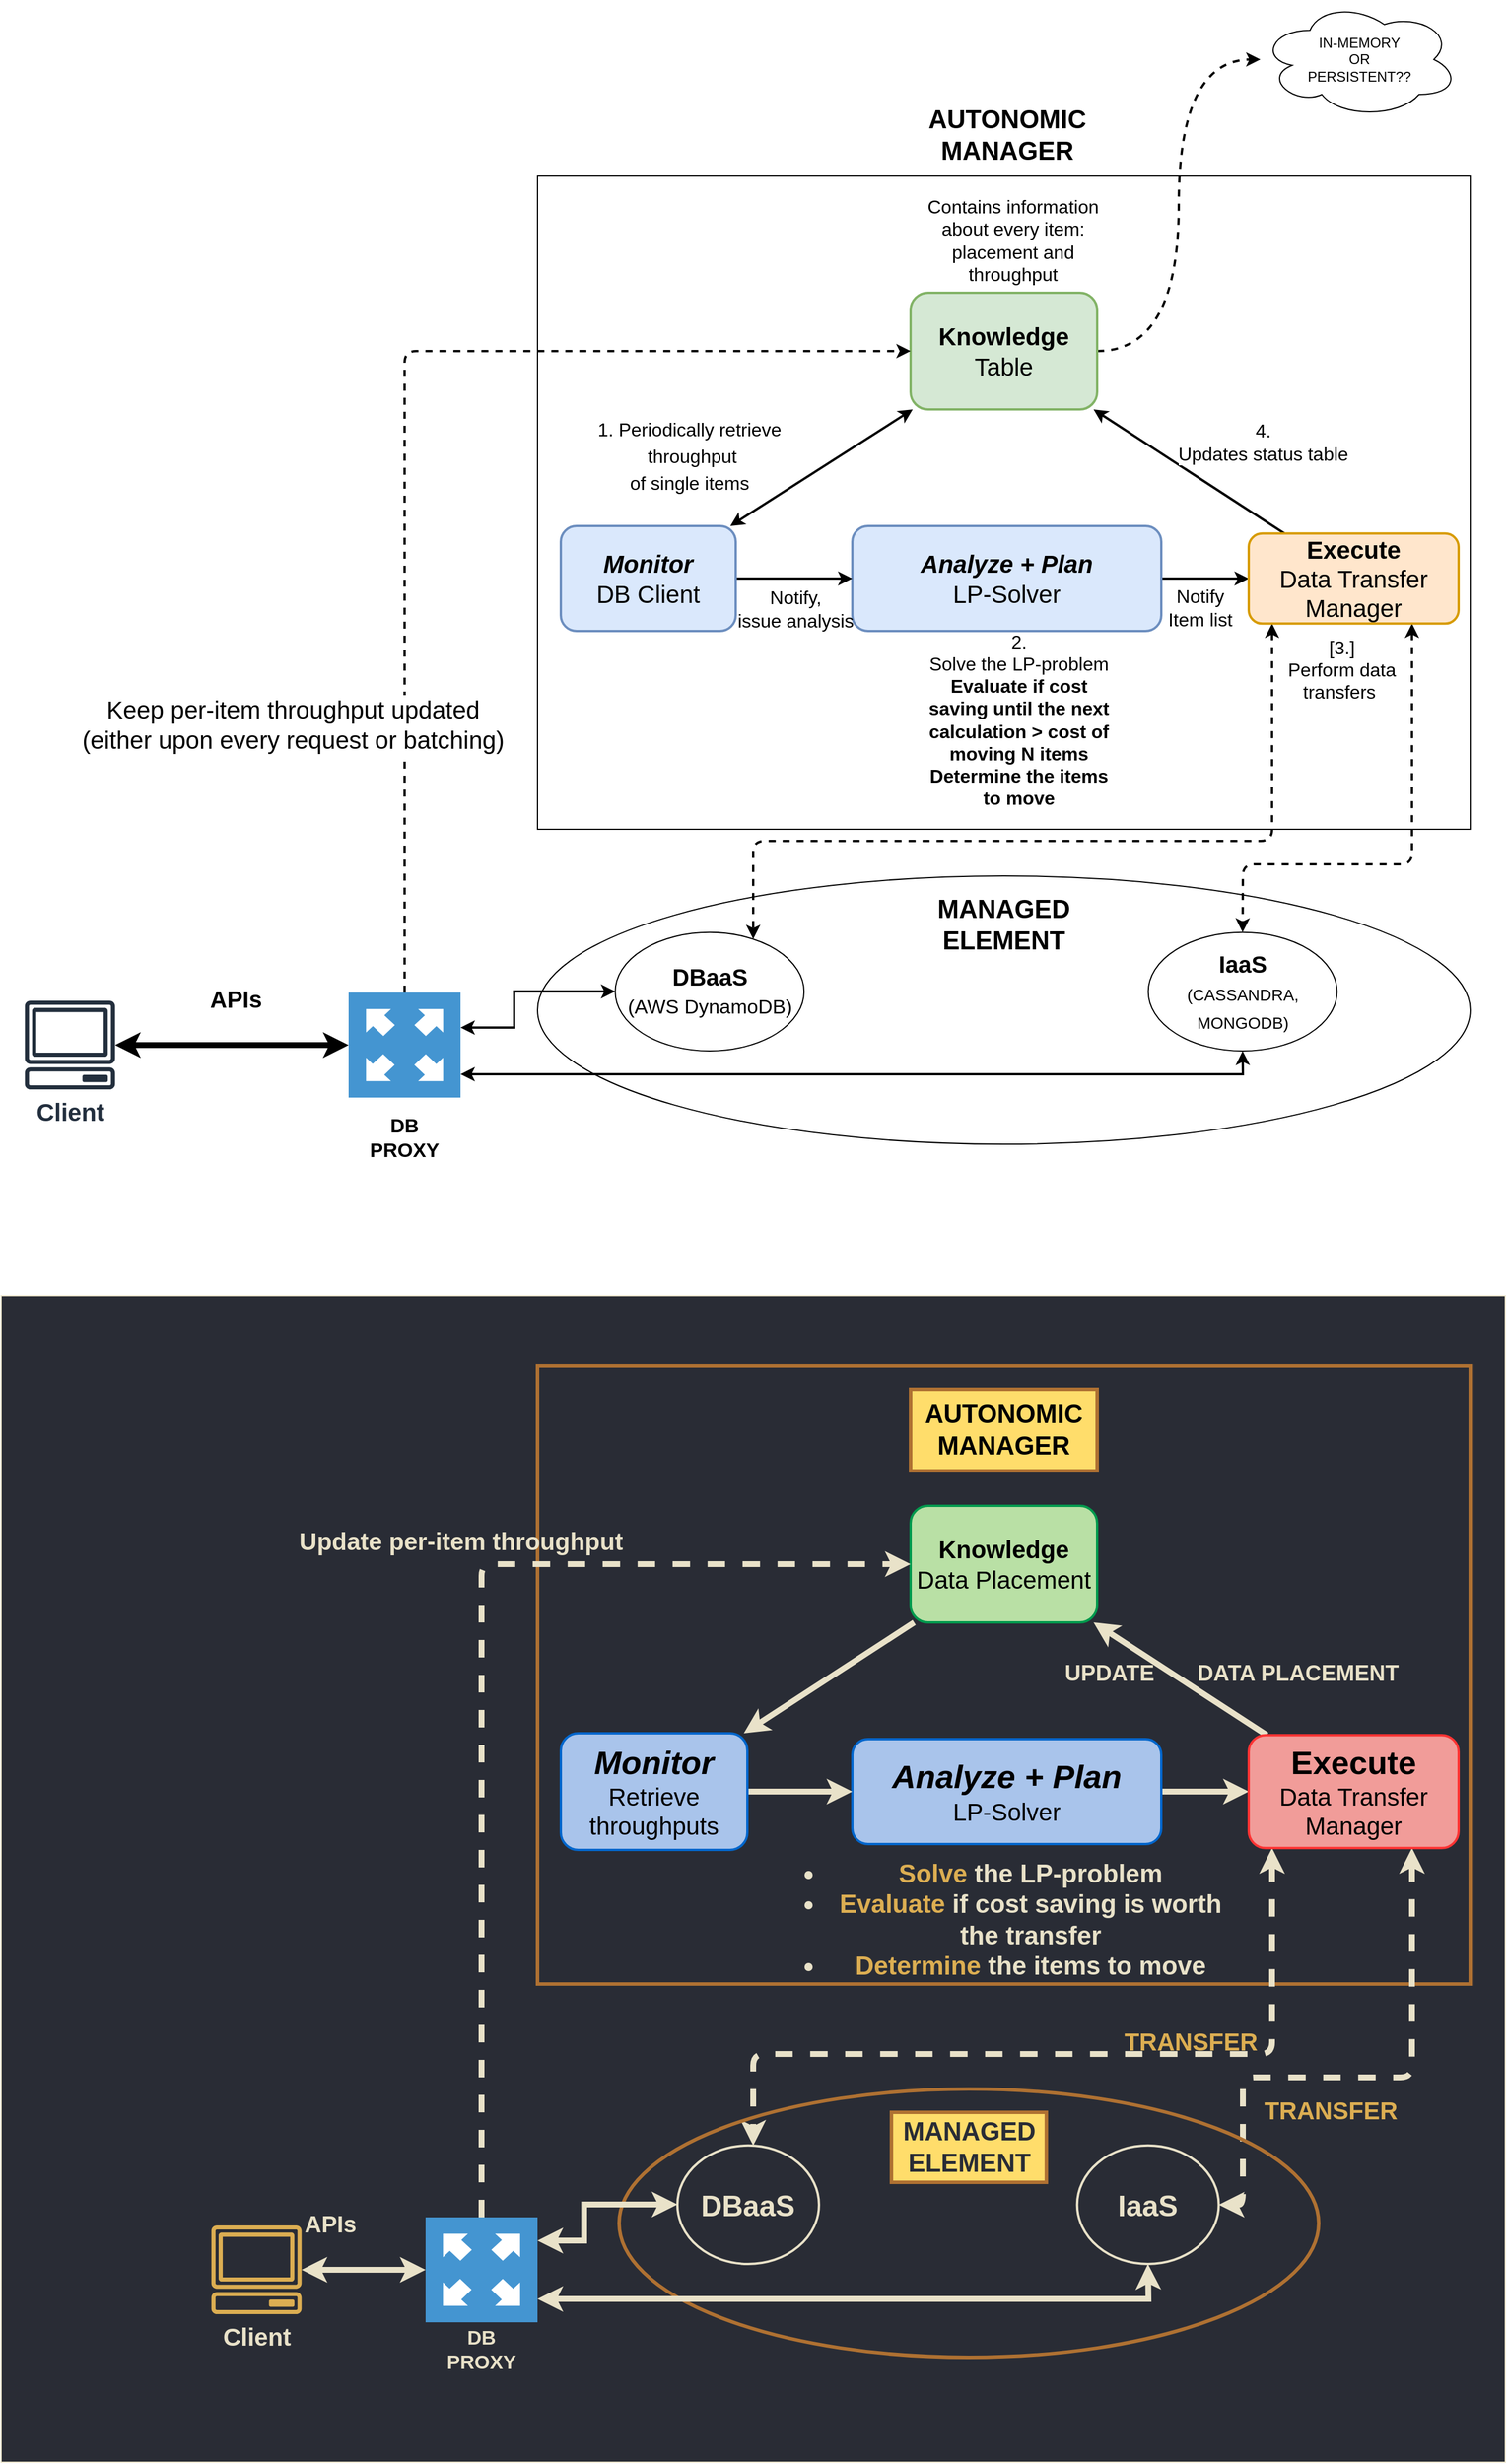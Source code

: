 <mxfile version="16.5.2" type="onedrive"><diagram id="lrR2rNukEIj7G5RSrV9o" name="Page-1"><mxGraphModel dx="2129" dy="2427" grid="1" gridSize="10" guides="1" tooltips="1" connect="1" arrows="1" fold="1" page="1" pageScale="1" pageWidth="827" pageHeight="1169" math="0" shadow="0"><root><mxCell id="0"/><mxCell id="1" parent="0"/><mxCell id="pcyYg0nIQjnkv1T9t-qN-1" value="" style="rounded=0;whiteSpace=wrap;html=1;fontColor=#E9E2C9;strokeColor=#E9E2C9;fillColor=#292c35;" vertex="1" parent="1"><mxGeometry x="290" y="850" width="1290" height="1000" as="geometry"/></mxCell><mxCell id="ZzgRP-Vs1WggRcL69bYZ-15" value="" style="rounded=0;whiteSpace=wrap;html=1;labelBackgroundColor=none;fontSize=16;fillColor=none;" parent="1" vertex="1"><mxGeometry x="750" y="-110" width="800" height="560" as="geometry"/></mxCell><mxCell id="ZzgRP-Vs1WggRcL69bYZ-9" value="" style="edgeStyle=orthogonalEdgeStyle;rounded=0;orthogonalLoop=1;jettySize=auto;html=1;fontSize=16;strokeWidth=2;" parent="1" source="ZzgRP-Vs1WggRcL69bYZ-1" target="ZzgRP-Vs1WggRcL69bYZ-7" edge="1"><mxGeometry x="0.143" y="-118" relative="1" as="geometry"><mxPoint as="offset"/></mxGeometry></mxCell><mxCell id="jntjJK7kG8X1HwVvHpfy-4" value="Notify&lt;br&gt;Item list" style="edgeLabel;html=1;align=center;verticalAlign=middle;resizable=0;points=[];fontSize=16;" parent="ZzgRP-Vs1WggRcL69bYZ-9" vertex="1" connectable="0"><mxGeometry x="-0.522" y="3" relative="1" as="geometry"><mxPoint x="15" y="28" as="offset"/></mxGeometry></mxCell><mxCell id="ZzgRP-Vs1WggRcL69bYZ-1" value="&lt;i style=&quot;font-size: 21px;&quot;&gt;&lt;b style=&quot;font-size: 21px;&quot;&gt;Analyze + Plan&lt;/b&gt;&lt;/i&gt;&lt;br style=&quot;font-size: 21px;&quot;&gt;LP-Solver" style="rounded=1;whiteSpace=wrap;html=1;fontSize=21;fillColor=#dae8fc;strokeColor=#6c8ebf;strokeWidth=2;" parent="1" vertex="1"><mxGeometry x="1020" y="190" width="265" height="90" as="geometry"/></mxCell><mxCell id="ZzgRP-Vs1WggRcL69bYZ-5" value="2.&lt;br&gt;Solve the LP-problem&lt;br&gt;&lt;b&gt;Evaluate if cost saving until the next calculation &amp;gt; cost of moving N items&lt;br&gt;Determine the items to move&lt;br&gt;&lt;/b&gt;" style="text;html=1;strokeColor=none;fillColor=none;align=center;verticalAlign=middle;whiteSpace=wrap;rounded=0;fontSize=16;" parent="1" vertex="1"><mxGeometry x="1082.5" y="282" width="160" height="148" as="geometry"/></mxCell><mxCell id="ZzgRP-Vs1WggRcL69bYZ-10" style="edgeStyle=orthogonalEdgeStyle;rounded=1;orthogonalLoop=1;jettySize=auto;html=1;fontSize=16;strokeWidth=2;dashed=1;startArrow=classic;startFill=1;" parent="1" source="ZzgRP-Vs1WggRcL69bYZ-7" target="ZzgRP-Vs1WggRcL69bYZ-4" edge="1"><mxGeometry relative="1" as="geometry"><Array as="points"><mxPoint x="1500" y="480"/><mxPoint x="1355" y="480"/></Array></mxGeometry></mxCell><mxCell id="ZzgRP-Vs1WggRcL69bYZ-11" style="edgeStyle=orthogonalEdgeStyle;rounded=1;orthogonalLoop=1;jettySize=auto;html=1;fontSize=16;strokeWidth=2;dashed=1;startArrow=classic;startFill=1;" parent="1" source="ZzgRP-Vs1WggRcL69bYZ-7" target="ZzgRP-Vs1WggRcL69bYZ-2" edge="1"><mxGeometry relative="1" as="geometry"><Array as="points"><mxPoint x="1380" y="460"/><mxPoint x="935" y="460"/></Array></mxGeometry></mxCell><mxCell id="ZzgRP-Vs1WggRcL69bYZ-16" style="rounded=0;orthogonalLoop=1;jettySize=auto;html=1;fontSize=16;strokeWidth=2;" parent="1" source="ZzgRP-Vs1WggRcL69bYZ-7" target="nt50ylGcRJU4myGWDS2k-1" edge="1"><mxGeometry relative="1" as="geometry"/></mxCell><mxCell id="ZzgRP-Vs1WggRcL69bYZ-17" value="4.&lt;br&gt;Updates status table" style="edgeLabel;html=1;align=center;verticalAlign=middle;resizable=0;points=[];fontSize=16;" parent="ZzgRP-Vs1WggRcL69bYZ-16" vertex="1" connectable="0"><mxGeometry x="-0.32" y="3" relative="1" as="geometry"><mxPoint x="39" y="-45" as="offset"/></mxGeometry></mxCell><mxCell id="ZzgRP-Vs1WggRcL69bYZ-7" value="Execute&lt;br style=&quot;font-size: 21px;&quot;&gt;&lt;span style=&quot;font-weight: normal; font-size: 21px;&quot;&gt;Data Transfer Manager&lt;/span&gt;" style="rounded=1;whiteSpace=wrap;html=1;fontSize=21;fillColor=#ffe6cc;strokeColor=#d79b00;fontStyle=1;strokeWidth=2;" parent="1" vertex="1"><mxGeometry x="1360" y="196.38" width="180" height="77.25" as="geometry"/></mxCell><mxCell id="ZzgRP-Vs1WggRcL69bYZ-8" value="[3.]&lt;br&gt;Perform data transfers&amp;nbsp;" style="text;html=1;strokeColor=none;fillColor=none;align=center;verticalAlign=middle;whiteSpace=wrap;rounded=0;fontSize=16;" parent="1" vertex="1"><mxGeometry x="1385" y="269.0" width="110" height="88" as="geometry"/></mxCell><mxCell id="wclLgQwp9fZontN2UTaG-3" style="rounded=0;orthogonalLoop=1;jettySize=auto;html=1;edgeStyle=orthogonalEdgeStyle;curved=1;dashed=1;strokeWidth=2;" parent="1" source="nt50ylGcRJU4myGWDS2k-1" target="wclLgQwp9fZontN2UTaG-2" edge="1"><mxGeometry relative="1" as="geometry"><Array as="points"><mxPoint x="1300" y="40"/><mxPoint x="1300" y="-210"/></Array></mxGeometry></mxCell><mxCell id="nt50ylGcRJU4myGWDS2k-1" value="Knowledge&lt;br&gt;&lt;span style=&quot;font-weight: normal&quot;&gt;Table&lt;/span&gt;" style="rounded=1;whiteSpace=wrap;html=1;fontSize=21;fillColor=#d5e8d4;strokeColor=#82b366;fontStyle=1;strokeWidth=2;" parent="1" vertex="1"><mxGeometry x="1070" y="-10" width="160" height="100" as="geometry"/></mxCell><mxCell id="nt50ylGcRJU4myGWDS2k-5" value="" style="endArrow=classic;startArrow=classic;html=1;rounded=0;strokeWidth=2;" parent="1" source="nt50ylGcRJU4myGWDS2k-1" target="uPHGsqsLtE4Z-jJb-KXh-1" edge="1"><mxGeometry width="50" height="50" relative="1" as="geometry"><mxPoint x="870" y="-39.04" as="sourcePoint"/><mxPoint x="920" y="-89.04" as="targetPoint"/></mxGeometry></mxCell><mxCell id="jntjJK7kG8X1HwVvHpfy-2" value="&lt;font style=&quot;font-size: 16px&quot;&gt;1. Periodically retrieve&lt;br&gt;&amp;nbsp;throughput &lt;br&gt;of single items&lt;/font&gt;" style="edgeLabel;html=1;align=center;verticalAlign=middle;resizable=0;points=[];fontSize=19;labelBackgroundColor=none;" parent="nt50ylGcRJU4myGWDS2k-5" vertex="1" connectable="0"><mxGeometry x="0.216" relative="1" as="geometry"><mxPoint x="-97" y="-21" as="offset"/></mxGeometry></mxCell><mxCell id="nt50ylGcRJU4myGWDS2k-8" value="" style="group" parent="1" vertex="1" connectable="0"><mxGeometry x="750" y="490" width="800" height="230" as="geometry"/></mxCell><mxCell id="nt50ylGcRJU4myGWDS2k-6" value="" style="ellipse;whiteSpace=wrap;html=1;fillColor=none;" parent="nt50ylGcRJU4myGWDS2k-8" vertex="1"><mxGeometry width="800" height="230" as="geometry"/></mxCell><mxCell id="ZzgRP-Vs1WggRcL69bYZ-2" value="DBaaS&lt;br&gt;&lt;span style=&quot;font-weight: normal&quot;&gt;&lt;font style=&quot;font-size: 17px&quot;&gt;(AWS DynamoDB)&lt;/font&gt;&lt;/span&gt;" style="ellipse;whiteSpace=wrap;html=1;fontSize=20;fontStyle=1" parent="nt50ylGcRJU4myGWDS2k-8" vertex="1"><mxGeometry x="66.67" y="48.42" width="161.9" height="101.58" as="geometry"/></mxCell><mxCell id="ZzgRP-Vs1WggRcL69bYZ-4" value="IaaS&lt;br&gt;&lt;span style=&quot;font-weight: normal&quot;&gt;&lt;font style=&quot;font-size: 14px&quot;&gt;(CASSANDRA, MONGODB)&lt;/font&gt;&lt;/span&gt;" style="ellipse;whiteSpace=wrap;html=1;fontSize=20;fontStyle=1" parent="nt50ylGcRJU4myGWDS2k-8" vertex="1"><mxGeometry x="523.81" y="48.42" width="161.9" height="101.58" as="geometry"/></mxCell><mxCell id="nt50ylGcRJU4myGWDS2k-7" value="MANAGED ELEMENT" style="text;html=1;strokeColor=none;fillColor=none;align=center;verticalAlign=middle;whiteSpace=wrap;rounded=0;fontStyle=1;fontSize=22;" parent="nt50ylGcRJU4myGWDS2k-8" vertex="1"><mxGeometry x="342.857" width="114.286" height="84.737" as="geometry"/></mxCell><mxCell id="nt50ylGcRJU4myGWDS2k-10" value="AUTONOMIC MANAGER" style="text;html=1;strokeColor=none;fillColor=none;align=center;verticalAlign=middle;whiteSpace=wrap;rounded=0;fontStyle=1;fontSize=22;" parent="1" vertex="1"><mxGeometry x="1092.5" y="-180.0" width="120" height="70" as="geometry"/></mxCell><mxCell id="nt50ylGcRJU4myGWDS2k-12" style="edgeStyle=orthogonalEdgeStyle;rounded=0;orthogonalLoop=1;jettySize=auto;html=1;fontSize=17;strokeWidth=2;startArrow=classic;startFill=1;" parent="1" source="nt50ylGcRJU4myGWDS2k-11" target="ZzgRP-Vs1WggRcL69bYZ-2" edge="1"><mxGeometry relative="1" as="geometry"><Array as="points"><mxPoint x="730" y="620"/><mxPoint x="730" y="589"/></Array></mxGeometry></mxCell><mxCell id="jntjJK7kG8X1HwVvHpfy-10" style="edgeStyle=none;rounded=1;orthogonalLoop=1;jettySize=auto;html=1;dashed=1;fontSize=20;startArrow=none;startFill=0;strokeWidth=2;" parent="1" source="nt50ylGcRJU4myGWDS2k-11" target="nt50ylGcRJU4myGWDS2k-1" edge="1"><mxGeometry relative="1" as="geometry"><Array as="points"><mxPoint x="636" y="40"/></Array></mxGeometry></mxCell><mxCell id="jntjJK7kG8X1HwVvHpfy-11" value="Keep per-item throughput updated &lt;br&gt;(either upon every request or batching)" style="edgeLabel;html=1;align=center;verticalAlign=middle;resizable=0;points=[];fontSize=21;" parent="jntjJK7kG8X1HwVvHpfy-10" vertex="1" connectable="0"><mxGeometry x="-0.558" y="-3" relative="1" as="geometry"><mxPoint x="-99" y="-13" as="offset"/></mxGeometry></mxCell><mxCell id="RBYL22qQ0BkI3-CZYju8-2" style="edgeStyle=orthogonalEdgeStyle;rounded=0;orthogonalLoop=1;jettySize=auto;html=1;startArrow=classic;startFill=1;strokeWidth=2;" parent="1" source="nt50ylGcRJU4myGWDS2k-11" target="ZzgRP-Vs1WggRcL69bYZ-4" edge="1"><mxGeometry relative="1" as="geometry"><Array as="points"><mxPoint x="636" y="660"/><mxPoint x="1355" y="660"/></Array></mxGeometry></mxCell><mxCell id="nt50ylGcRJU4myGWDS2k-11" value="" style="pointerEvents=1;shadow=0;dashed=0;html=1;strokeColor=none;fillColor=#4495D1;labelPosition=center;verticalLabelPosition=bottom;verticalAlign=top;align=center;outlineConnect=0;shape=mxgraph.veeam.2d.proxy_appliance;fontSize=17;" parent="1" vertex="1"><mxGeometry x="588" y="590" width="96" height="90" as="geometry"/></mxCell><mxCell id="nt50ylGcRJU4myGWDS2k-15" value="DB PROXY" style="text;html=1;strokeColor=none;fillColor=none;align=center;verticalAlign=middle;whiteSpace=wrap;rounded=0;shadow=1;fontSize=17;fontStyle=1" parent="1" vertex="1"><mxGeometry x="606" y="700" width="60" height="30" as="geometry"/></mxCell><mxCell id="jntjJK7kG8X1HwVvHpfy-3" style="edgeStyle=orthogonalEdgeStyle;rounded=0;orthogonalLoop=1;jettySize=auto;html=1;fontSize=16;strokeWidth=2;" parent="1" source="uPHGsqsLtE4Z-jJb-KXh-1" target="ZzgRP-Vs1WggRcL69bYZ-1" edge="1"><mxGeometry relative="1" as="geometry"/></mxCell><mxCell id="jntjJK7kG8X1HwVvHpfy-5" value="Notify,&lt;br&gt;issue analysis" style="edgeLabel;html=1;align=center;verticalAlign=middle;resizable=0;points=[];fontSize=16;labelBackgroundColor=none;" parent="jntjJK7kG8X1HwVvHpfy-3" vertex="1" connectable="0"><mxGeometry x="0.006" y="-1" relative="1" as="geometry"><mxPoint y="25" as="offset"/></mxGeometry></mxCell><mxCell id="uPHGsqsLtE4Z-jJb-KXh-1" value="&lt;i style=&quot;font-size: 21px;&quot;&gt;&lt;b style=&quot;font-size: 21px;&quot;&gt;Monitor&lt;/b&gt;&lt;/i&gt;&lt;br style=&quot;font-size: 21px;&quot;&gt;DB Client" style="rounded=1;whiteSpace=wrap;html=1;fontSize=21;fillColor=#dae8fc;strokeColor=#6c8ebf;strokeWidth=2;" parent="1" vertex="1"><mxGeometry x="770" y="190" width="150" height="90" as="geometry"/></mxCell><mxCell id="jntjJK7kG8X1HwVvHpfy-6" value="Contains information about every item: placement and throughput" style="text;html=1;strokeColor=none;fillColor=none;align=center;verticalAlign=middle;whiteSpace=wrap;rounded=0;labelBackgroundColor=none;fontSize=16;" parent="1" vertex="1"><mxGeometry x="1082.5" y="-100" width="150" height="90" as="geometry"/></mxCell><mxCell id="jntjJK7kG8X1HwVvHpfy-7" value="" style="endArrow=classic;startArrow=classic;html=1;rounded=0;startFill=1;strokeWidth=5;" parent="1" source="RBYL22qQ0BkI3-CZYju8-8" target="nt50ylGcRJU4myGWDS2k-11" edge="1"><mxGeometry width="50" height="50" relative="1" as="geometry"><mxPoint x="390" y="635" as="sourcePoint"/><mxPoint x="318.004" y="692" as="targetPoint"/><Array as="points"/></mxGeometry></mxCell><mxCell id="jntjJK7kG8X1HwVvHpfy-9" value="APIs" style="edgeLabel;html=1;align=center;verticalAlign=middle;resizable=0;points=[];fontSize=20;fontStyle=1" parent="jntjJK7kG8X1HwVvHpfy-7" vertex="1" connectable="0"><mxGeometry x="0.669" y="5" relative="1" as="geometry"><mxPoint x="-64" y="-35" as="offset"/></mxGeometry></mxCell><mxCell id="RBYL22qQ0BkI3-CZYju8-8" value="&lt;b&gt;&lt;font style=&quot;font-size: 21px&quot;&gt;Client&lt;/font&gt;&lt;/b&gt;" style="sketch=0;outlineConnect=0;fontColor=#232F3E;gradientColor=none;fillColor=#232F3D;strokeColor=none;dashed=0;verticalLabelPosition=bottom;verticalAlign=top;align=center;html=1;fontSize=12;fontStyle=0;aspect=fixed;pointerEvents=1;shape=mxgraph.aws4.client;" parent="1" vertex="1"><mxGeometry x="310" y="597" width="78" height="76" as="geometry"/></mxCell><mxCell id="wclLgQwp9fZontN2UTaG-2" value="IN-MEMORY&lt;br&gt;OR&lt;br&gt;PERSISTENT??" style="ellipse;shape=cloud;whiteSpace=wrap;html=1;labelBackgroundColor=none;" parent="1" vertex="1"><mxGeometry x="1370" y="-260" width="170" height="100" as="geometry"/></mxCell><mxCell id="4vJwRePP6-wsJcuAtQkJ-1" value="" style="rounded=0;whiteSpace=wrap;html=1;labelBackgroundColor=none;fontSize=16;fillColor=none;fontColor=#e9e2c9;strokeColor=#AF7132;strokeWidth=3;" parent="1" vertex="1"><mxGeometry x="750" y="910" width="800" height="530" as="geometry"/></mxCell><mxCell id="4vJwRePP6-wsJcuAtQkJ-2" value="" style="edgeStyle=orthogonalEdgeStyle;rounded=0;orthogonalLoop=1;jettySize=auto;html=1;fontSize=16;strokeWidth=5;fontColor=#e9e2c9;strokeColor=#e9e2c9;" parent="1" source="4vJwRePP6-wsJcuAtQkJ-4" target="4vJwRePP6-wsJcuAtQkJ-10" edge="1"><mxGeometry x="0.143" y="-118" relative="1" as="geometry"><mxPoint as="offset"/></mxGeometry></mxCell><mxCell id="4vJwRePP6-wsJcuAtQkJ-4" value="&lt;font style=&quot;font-size: 28px&quot;&gt;&lt;i&gt;&lt;b&gt;Analyze + Plan&lt;/b&gt;&lt;/i&gt;&lt;br&gt;&lt;/font&gt;LP-Solver" style="rounded=1;whiteSpace=wrap;html=1;fontSize=21;fillColor=#A9C4EB;strokeColor=#0066CC;strokeWidth=2;" parent="1" vertex="1"><mxGeometry x="1020" y="1230" width="265" height="90" as="geometry"/></mxCell><mxCell id="4vJwRePP6-wsJcuAtQkJ-5" value="&lt;ul&gt;&lt;li&gt;&lt;b&gt;&lt;font color=&quot;#dcae52&quot;&gt;Solve&lt;/font&gt; the LP-problem&lt;br&gt;&lt;/b&gt;&lt;/li&gt;&lt;li&gt;&lt;b&gt;&lt;font color=&quot;#dcae52&quot;&gt;Evaluate&lt;/font&gt; if cost saving is worth the transfer&lt;/b&gt;&lt;br&gt;&lt;/li&gt;&lt;li&gt;&lt;b&gt;&lt;font color=&quot;#dcae52&quot;&gt;Determine&lt;/font&gt; the items to move&lt;/b&gt;&lt;br&gt;&lt;/li&gt;&lt;/ul&gt;" style="text;html=1;strokeColor=none;fillColor=none;align=center;verticalAlign=middle;whiteSpace=wrap;rounded=0;fontSize=22;fontColor=#e9e2c9;" parent="1" vertex="1"><mxGeometry x="957.5" y="1330" width="390" height="110" as="geometry"/></mxCell><mxCell id="4vJwRePP6-wsJcuAtQkJ-6" style="edgeStyle=orthogonalEdgeStyle;rounded=1;orthogonalLoop=1;jettySize=auto;html=1;fontSize=16;strokeWidth=5;dashed=1;startArrow=classic;startFill=1;fontColor=#e9e2c9;strokeColor=#e9e2c9;" parent="1" source="4vJwRePP6-wsJcuAtQkJ-10" target="4vJwRePP6-wsJcuAtQkJ-19" edge="1"><mxGeometry relative="1" as="geometry"><Array as="points"><mxPoint x="1500" y="1520"/><mxPoint x="1355" y="1520"/></Array></mxGeometry></mxCell><mxCell id="4vJwRePP6-wsJcuAtQkJ-38" value="TRANSFER" style="edgeLabel;html=1;align=center;verticalAlign=middle;resizable=0;points=[];fontSize=21;fontColor=#DCAE52;labelBackgroundColor=none;fontStyle=1" parent="4vJwRePP6-wsJcuAtQkJ-6" vertex="1" connectable="0"><mxGeometry x="-0.664" y="-1" relative="1" as="geometry"><mxPoint x="-69" y="145" as="offset"/></mxGeometry></mxCell><mxCell id="4vJwRePP6-wsJcuAtQkJ-7" style="edgeStyle=orthogonalEdgeStyle;rounded=1;orthogonalLoop=1;jettySize=auto;html=1;fontSize=16;strokeWidth=5;dashed=1;startArrow=classic;startFill=1;fontColor=#e9e2c9;strokeColor=#e9e2c9;" parent="1" source="4vJwRePP6-wsJcuAtQkJ-10" target="4vJwRePP6-wsJcuAtQkJ-18" edge="1"><mxGeometry relative="1" as="geometry"><Array as="points"><mxPoint x="1380" y="1500"/><mxPoint x="935" y="1500"/></Array></mxGeometry></mxCell><mxCell id="4vJwRePP6-wsJcuAtQkJ-37" value="TRANSFER" style="edgeLabel;html=1;align=center;verticalAlign=middle;resizable=0;points=[];fontSize=21;fontColor=#DCAE52;labelBackgroundColor=none;fontStyle=1" parent="4vJwRePP6-wsJcuAtQkJ-7" vertex="1" connectable="0"><mxGeometry x="-0.798" y="-3" relative="1" as="geometry"><mxPoint x="-67" y="95" as="offset"/></mxGeometry></mxCell><mxCell id="4vJwRePP6-wsJcuAtQkJ-8" style="rounded=0;orthogonalLoop=1;jettySize=auto;html=1;fontSize=16;strokeWidth=5;fontColor=#e9e2c9;strokeColor=#e9e2c9;" parent="1" source="4vJwRePP6-wsJcuAtQkJ-10" target="4vJwRePP6-wsJcuAtQkJ-13" edge="1"><mxGeometry relative="1" as="geometry"/></mxCell><mxCell id="4vJwRePP6-wsJcuAtQkJ-36" value="UPDATE &amp;nbsp; &amp;nbsp; &amp;nbsp; DATA PLACEMENT" style="edgeLabel;html=1;align=center;verticalAlign=middle;resizable=0;points=[];fontSize=19;labelBackgroundColor=none;fontColor=#E9E2C9;fontStyle=1" parent="4vJwRePP6-wsJcuAtQkJ-8" vertex="1" connectable="0"><mxGeometry x="-0.283" y="-5" relative="1" as="geometry"><mxPoint x="20" y="-14" as="offset"/></mxGeometry></mxCell><mxCell id="4vJwRePP6-wsJcuAtQkJ-10" value="&lt;font style=&quot;font-size: 28px&quot;&gt;Execute&lt;/font&gt;&lt;br style=&quot;font-size: 21px&quot;&gt;&lt;span style=&quot;font-weight: normal ; font-size: 21px&quot;&gt;Data Transfer Manager&lt;/span&gt;" style="rounded=1;whiteSpace=wrap;html=1;fontSize=21;fillColor=#F19C99;strokeColor=#FF3333;fontStyle=1;strokeWidth=2;" parent="1" vertex="1"><mxGeometry x="1360" y="1226.6" width="180" height="96.81" as="geometry"/></mxCell><mxCell id="4vJwRePP6-wsJcuAtQkJ-13" value="Knowledge&lt;br&gt;&lt;span style=&quot;font-weight: normal&quot;&gt;Data Placement&lt;/span&gt;" style="rounded=1;whiteSpace=wrap;html=1;fontSize=21;fillColor=#B9E0A5;strokeColor=#00994D;fontStyle=1;strokeWidth=2;" parent="1" vertex="1"><mxGeometry x="1070" y="1030" width="160" height="100" as="geometry"/></mxCell><mxCell id="4vJwRePP6-wsJcuAtQkJ-14" value="" style="endArrow=classic;startArrow=none;html=1;rounded=0;strokeWidth=5;fontColor=#e9e2c9;strokeColor=#e9e2c9;startFill=0;" parent="1" source="4vJwRePP6-wsJcuAtQkJ-13" target="4vJwRePP6-wsJcuAtQkJ-30" edge="1"><mxGeometry width="50" height="50" relative="1" as="geometry"><mxPoint x="870" y="1000.96" as="sourcePoint"/><mxPoint x="920" y="950.96" as="targetPoint"/></mxGeometry></mxCell><mxCell id="4vJwRePP6-wsJcuAtQkJ-16" value="" style="group;fontColor=#e9e2c9;strokeColor=none;" parent="1" vertex="1" connectable="0"><mxGeometry x="820" y="1530" width="600" height="230" as="geometry"/></mxCell><mxCell id="4vJwRePP6-wsJcuAtQkJ-17" value="" style="ellipse;whiteSpace=wrap;html=1;fillColor=none;strokeColor=#af7132;strokeWidth=3;" parent="4vJwRePP6-wsJcuAtQkJ-16" vertex="1"><mxGeometry width="600" height="230" as="geometry"/></mxCell><mxCell id="4vJwRePP6-wsJcuAtQkJ-18" value="DBaaS" style="ellipse;whiteSpace=wrap;html=1;fontSize=25;fontStyle=1;strokeColor=#E9E2C9;fontColor=#E9E2C9;fillColor=none;strokeWidth=2;" parent="4vJwRePP6-wsJcuAtQkJ-16" vertex="1"><mxGeometry x="50.003" y="48.42" width="121.425" height="101.58" as="geometry"/></mxCell><mxCell id="4vJwRePP6-wsJcuAtQkJ-19" value="IaaS" style="ellipse;whiteSpace=wrap;html=1;fontSize=25;fontStyle=1;fontColor=#E9E2C9;strokeColor=#E9E2C9;fillColor=none;strokeWidth=2;" parent="4vJwRePP6-wsJcuAtQkJ-16" vertex="1"><mxGeometry x="392.857" y="48.42" width="121.425" height="101.58" as="geometry"/></mxCell><mxCell id="4vJwRePP6-wsJcuAtQkJ-20" value="&lt;font color=&quot;#292c35&quot;&gt;MANAGED ELEMENT&lt;/font&gt;" style="text;html=1;strokeColor=#AF7132;fillColor=#FFDD6B;align=center;verticalAlign=middle;whiteSpace=wrap;rounded=0;fontStyle=1;fontSize=22;strokeWidth=3;" parent="4vJwRePP6-wsJcuAtQkJ-16" vertex="1"><mxGeometry x="233.57" y="20" width="132.86" height="60" as="geometry"/></mxCell><mxCell id="4vJwRePP6-wsJcuAtQkJ-21" value="AUTONOMIC MANAGER" style="text;html=1;strokeColor=#AF7132;fillColor=#FFDD6B;align=center;verticalAlign=middle;whiteSpace=wrap;rounded=0;fontStyle=1;fontSize=22;strokeWidth=3;" parent="1" vertex="1"><mxGeometry x="1070" y="930" width="160" height="70" as="geometry"/></mxCell><mxCell id="4vJwRePP6-wsJcuAtQkJ-22" style="edgeStyle=orthogonalEdgeStyle;rounded=0;orthogonalLoop=1;jettySize=auto;html=1;fontSize=17;strokeWidth=5;startArrow=classic;startFill=1;fontColor=#e9e2c9;strokeColor=#e9e2c9;" parent="1" source="4vJwRePP6-wsJcuAtQkJ-26" target="4vJwRePP6-wsJcuAtQkJ-18" edge="1"><mxGeometry relative="1" as="geometry"><Array as="points"><mxPoint x="790" y="1660"/><mxPoint x="790" y="1629"/></Array></mxGeometry></mxCell><mxCell id="4vJwRePP6-wsJcuAtQkJ-23" style="edgeStyle=none;rounded=1;orthogonalLoop=1;jettySize=auto;html=1;dashed=1;fontSize=20;startArrow=none;startFill=0;strokeWidth=5;fontColor=#e9e2c9;strokeColor=#e9e2c9;" parent="1" source="4vJwRePP6-wsJcuAtQkJ-26" target="4vJwRePP6-wsJcuAtQkJ-13" edge="1"><mxGeometry relative="1" as="geometry"><Array as="points"><mxPoint x="702" y="1080"/></Array></mxGeometry></mxCell><mxCell id="4vJwRePP6-wsJcuAtQkJ-24" value="Update per-item throughput" style="edgeLabel;html=1;align=center;verticalAlign=middle;resizable=0;points=[];fontSize=21;fontColor=#E9E2C9;labelBackgroundColor=none;fontStyle=1" parent="4vJwRePP6-wsJcuAtQkJ-23" vertex="1" connectable="0"><mxGeometry x="-0.558" y="-3" relative="1" as="geometry"><mxPoint x="-21" y="-375" as="offset"/></mxGeometry></mxCell><mxCell id="4vJwRePP6-wsJcuAtQkJ-25" style="edgeStyle=orthogonalEdgeStyle;rounded=0;orthogonalLoop=1;jettySize=auto;html=1;startArrow=classic;startFill=1;strokeWidth=5;fontColor=#e9e2c9;strokeColor=#e9e2c9;" parent="1" source="4vJwRePP6-wsJcuAtQkJ-26" target="4vJwRePP6-wsJcuAtQkJ-19" edge="1"><mxGeometry relative="1" as="geometry"><Array as="points"><mxPoint x="1274" y="1710"/></Array></mxGeometry></mxCell><mxCell id="4vJwRePP6-wsJcuAtQkJ-26" value="" style="pointerEvents=1;shadow=0;dashed=0;html=1;strokeColor=none;fillColor=#4495D1;labelPosition=center;verticalLabelPosition=bottom;verticalAlign=top;align=center;outlineConnect=0;shape=mxgraph.veeam.2d.proxy_appliance;fontSize=17;" parent="1" vertex="1"><mxGeometry x="654" y="1640" width="96" height="90" as="geometry"/></mxCell><mxCell id="4vJwRePP6-wsJcuAtQkJ-27" value="DB PROXY" style="text;html=1;strokeColor=none;fillColor=none;align=center;verticalAlign=middle;whiteSpace=wrap;rounded=0;shadow=1;fontSize=17;fontStyle=1;fontColor=#e9e2c9;" parent="1" vertex="1"><mxGeometry x="672" y="1739" width="60" height="30" as="geometry"/></mxCell><mxCell id="4vJwRePP6-wsJcuAtQkJ-28" style="edgeStyle=orthogonalEdgeStyle;rounded=0;orthogonalLoop=1;jettySize=auto;html=1;fontSize=16;strokeWidth=5;fontColor=#e9e2c9;strokeColor=#e9e2c9;" parent="1" source="4vJwRePP6-wsJcuAtQkJ-30" target="4vJwRePP6-wsJcuAtQkJ-4" edge="1"><mxGeometry relative="1" as="geometry"/></mxCell><mxCell id="4vJwRePP6-wsJcuAtQkJ-30" value="&lt;i&gt;&lt;b&gt;&lt;font style=&quot;font-size: 28px&quot;&gt;Monitor&lt;/font&gt;&lt;/b&gt;&lt;/i&gt;&lt;br style=&quot;font-size: 21px&quot;&gt;Retrieve throughputs" style="rounded=1;whiteSpace=wrap;html=1;fontSize=21;fillColor=#A9C4EB;strokeColor=#0066CC;strokeWidth=2;" parent="1" vertex="1"><mxGeometry x="770" y="1225" width="160" height="100" as="geometry"/></mxCell><mxCell id="4vJwRePP6-wsJcuAtQkJ-32" value="" style="endArrow=classic;startArrow=classic;html=1;rounded=0;startFill=1;strokeWidth=5;fontColor=#e9e2c9;strokeColor=#e9e2c9;" parent="1" source="4vJwRePP6-wsJcuAtQkJ-34" target="4vJwRePP6-wsJcuAtQkJ-26" edge="1"><mxGeometry width="50" height="50" relative="1" as="geometry"><mxPoint x="390" y="1675" as="sourcePoint"/><mxPoint x="318.004" y="1732" as="targetPoint"/><Array as="points"/></mxGeometry></mxCell><mxCell id="4vJwRePP6-wsJcuAtQkJ-33" value="APIs" style="edgeLabel;html=1;align=center;verticalAlign=middle;resizable=0;points=[];fontSize=20;fontStyle=1;fontColor=#e9e2c9;strokeColor=#e9e2c9;labelBackgroundColor=none;" parent="4vJwRePP6-wsJcuAtQkJ-32" vertex="1" connectable="0"><mxGeometry x="0.669" y="5" relative="1" as="geometry"><mxPoint x="-64" y="-35" as="offset"/></mxGeometry></mxCell><mxCell id="4vJwRePP6-wsJcuAtQkJ-34" value="&lt;b&gt;&lt;font style=&quot;font-size: 21px&quot; color=&quot;#e9e2c9&quot;&gt;Client&lt;/font&gt;&lt;/b&gt;" style="sketch=0;outlineConnect=0;fontColor=#232F3E;gradientColor=none;fillColor=#dcae52;strokeColor=none;dashed=0;verticalLabelPosition=bottom;verticalAlign=top;align=center;html=1;fontSize=12;fontStyle=0;aspect=fixed;pointerEvents=1;shape=mxgraph.aws4.client;" parent="1" vertex="1"><mxGeometry x="470" y="1647" width="78" height="76" as="geometry"/></mxCell></root></mxGraphModel></diagram></mxfile>
